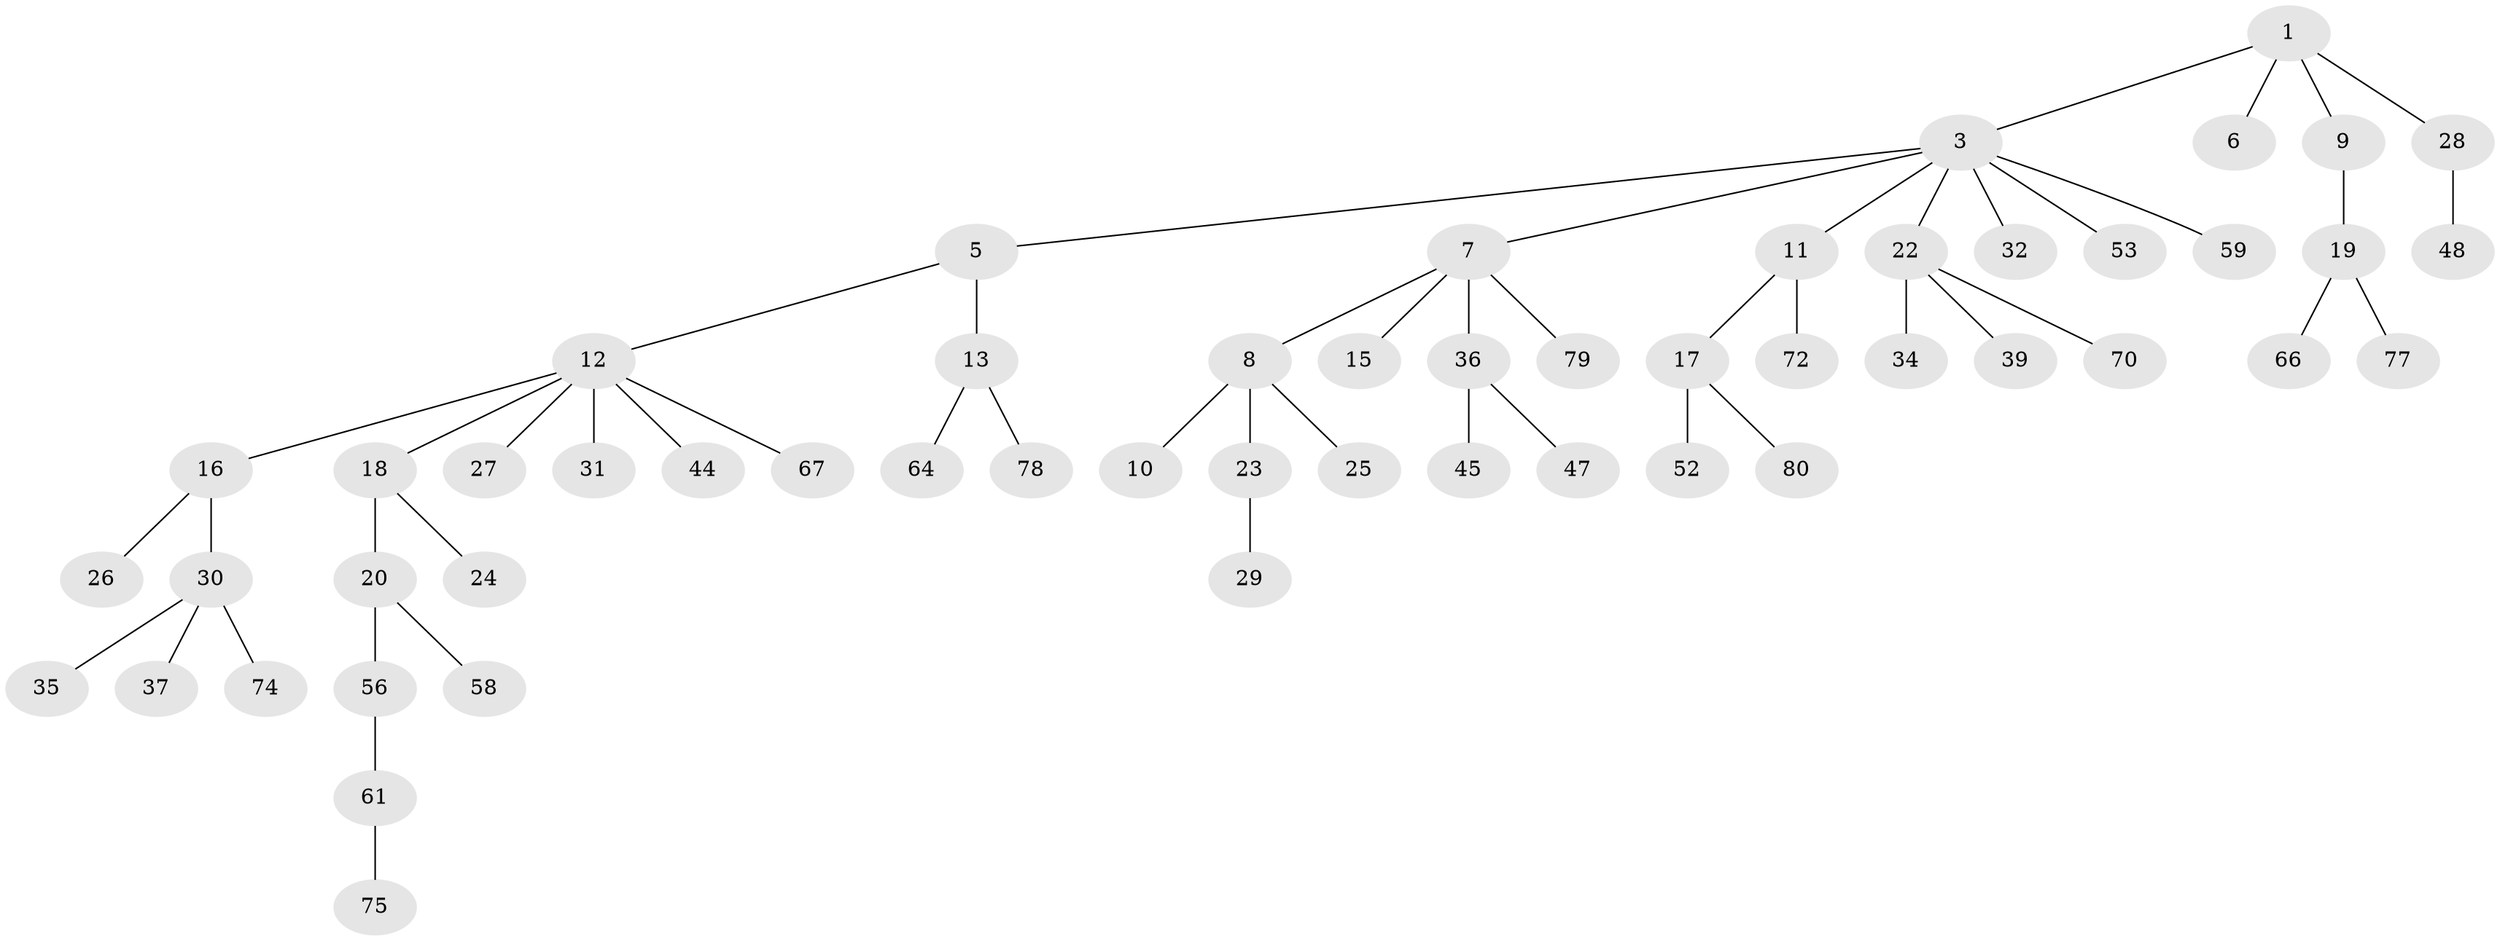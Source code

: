 // Generated by graph-tools (version 1.1) at 2025/52/02/27/25 19:52:11]
// undirected, 54 vertices, 53 edges
graph export_dot {
graph [start="1"]
  node [color=gray90,style=filled];
  1 [super="+2"];
  3 [super="+4"];
  5 [super="+38"];
  6 [super="+62"];
  7 [super="+33"];
  8 [super="+54"];
  9 [super="+46"];
  10;
  11 [super="+49"];
  12 [super="+14"];
  13 [super="+50"];
  15;
  16 [super="+42"];
  17 [super="+21"];
  18 [super="+57"];
  19 [super="+41"];
  20 [super="+55"];
  22 [super="+81"];
  23;
  24;
  25 [super="+73"];
  26 [super="+51"];
  27;
  28;
  29;
  30 [super="+82"];
  31 [super="+76"];
  32 [super="+69"];
  34;
  35 [super="+40"];
  36 [super="+43"];
  37;
  39;
  44;
  45;
  47 [super="+60"];
  48 [super="+65"];
  52;
  53;
  56 [super="+63"];
  58 [super="+68"];
  59;
  61 [super="+71"];
  64;
  66;
  67;
  70;
  72;
  74;
  75;
  77;
  78;
  79;
  80;
  1 -- 3;
  1 -- 6;
  1 -- 9;
  1 -- 28;
  3 -- 5;
  3 -- 7;
  3 -- 11;
  3 -- 22;
  3 -- 32;
  3 -- 59;
  3 -- 53;
  5 -- 12;
  5 -- 13;
  7 -- 8;
  7 -- 15;
  7 -- 36;
  7 -- 79;
  8 -- 10;
  8 -- 23;
  8 -- 25;
  9 -- 19;
  11 -- 17;
  11 -- 72;
  12 -- 16;
  12 -- 18;
  12 -- 67;
  12 -- 27;
  12 -- 44;
  12 -- 31;
  13 -- 64;
  13 -- 78;
  16 -- 26;
  16 -- 30;
  17 -- 52;
  17 -- 80;
  18 -- 20;
  18 -- 24;
  19 -- 66;
  19 -- 77;
  20 -- 56;
  20 -- 58;
  22 -- 34;
  22 -- 39;
  22 -- 70;
  23 -- 29;
  28 -- 48;
  30 -- 35;
  30 -- 37;
  30 -- 74;
  36 -- 45;
  36 -- 47;
  56 -- 61;
  61 -- 75;
}
